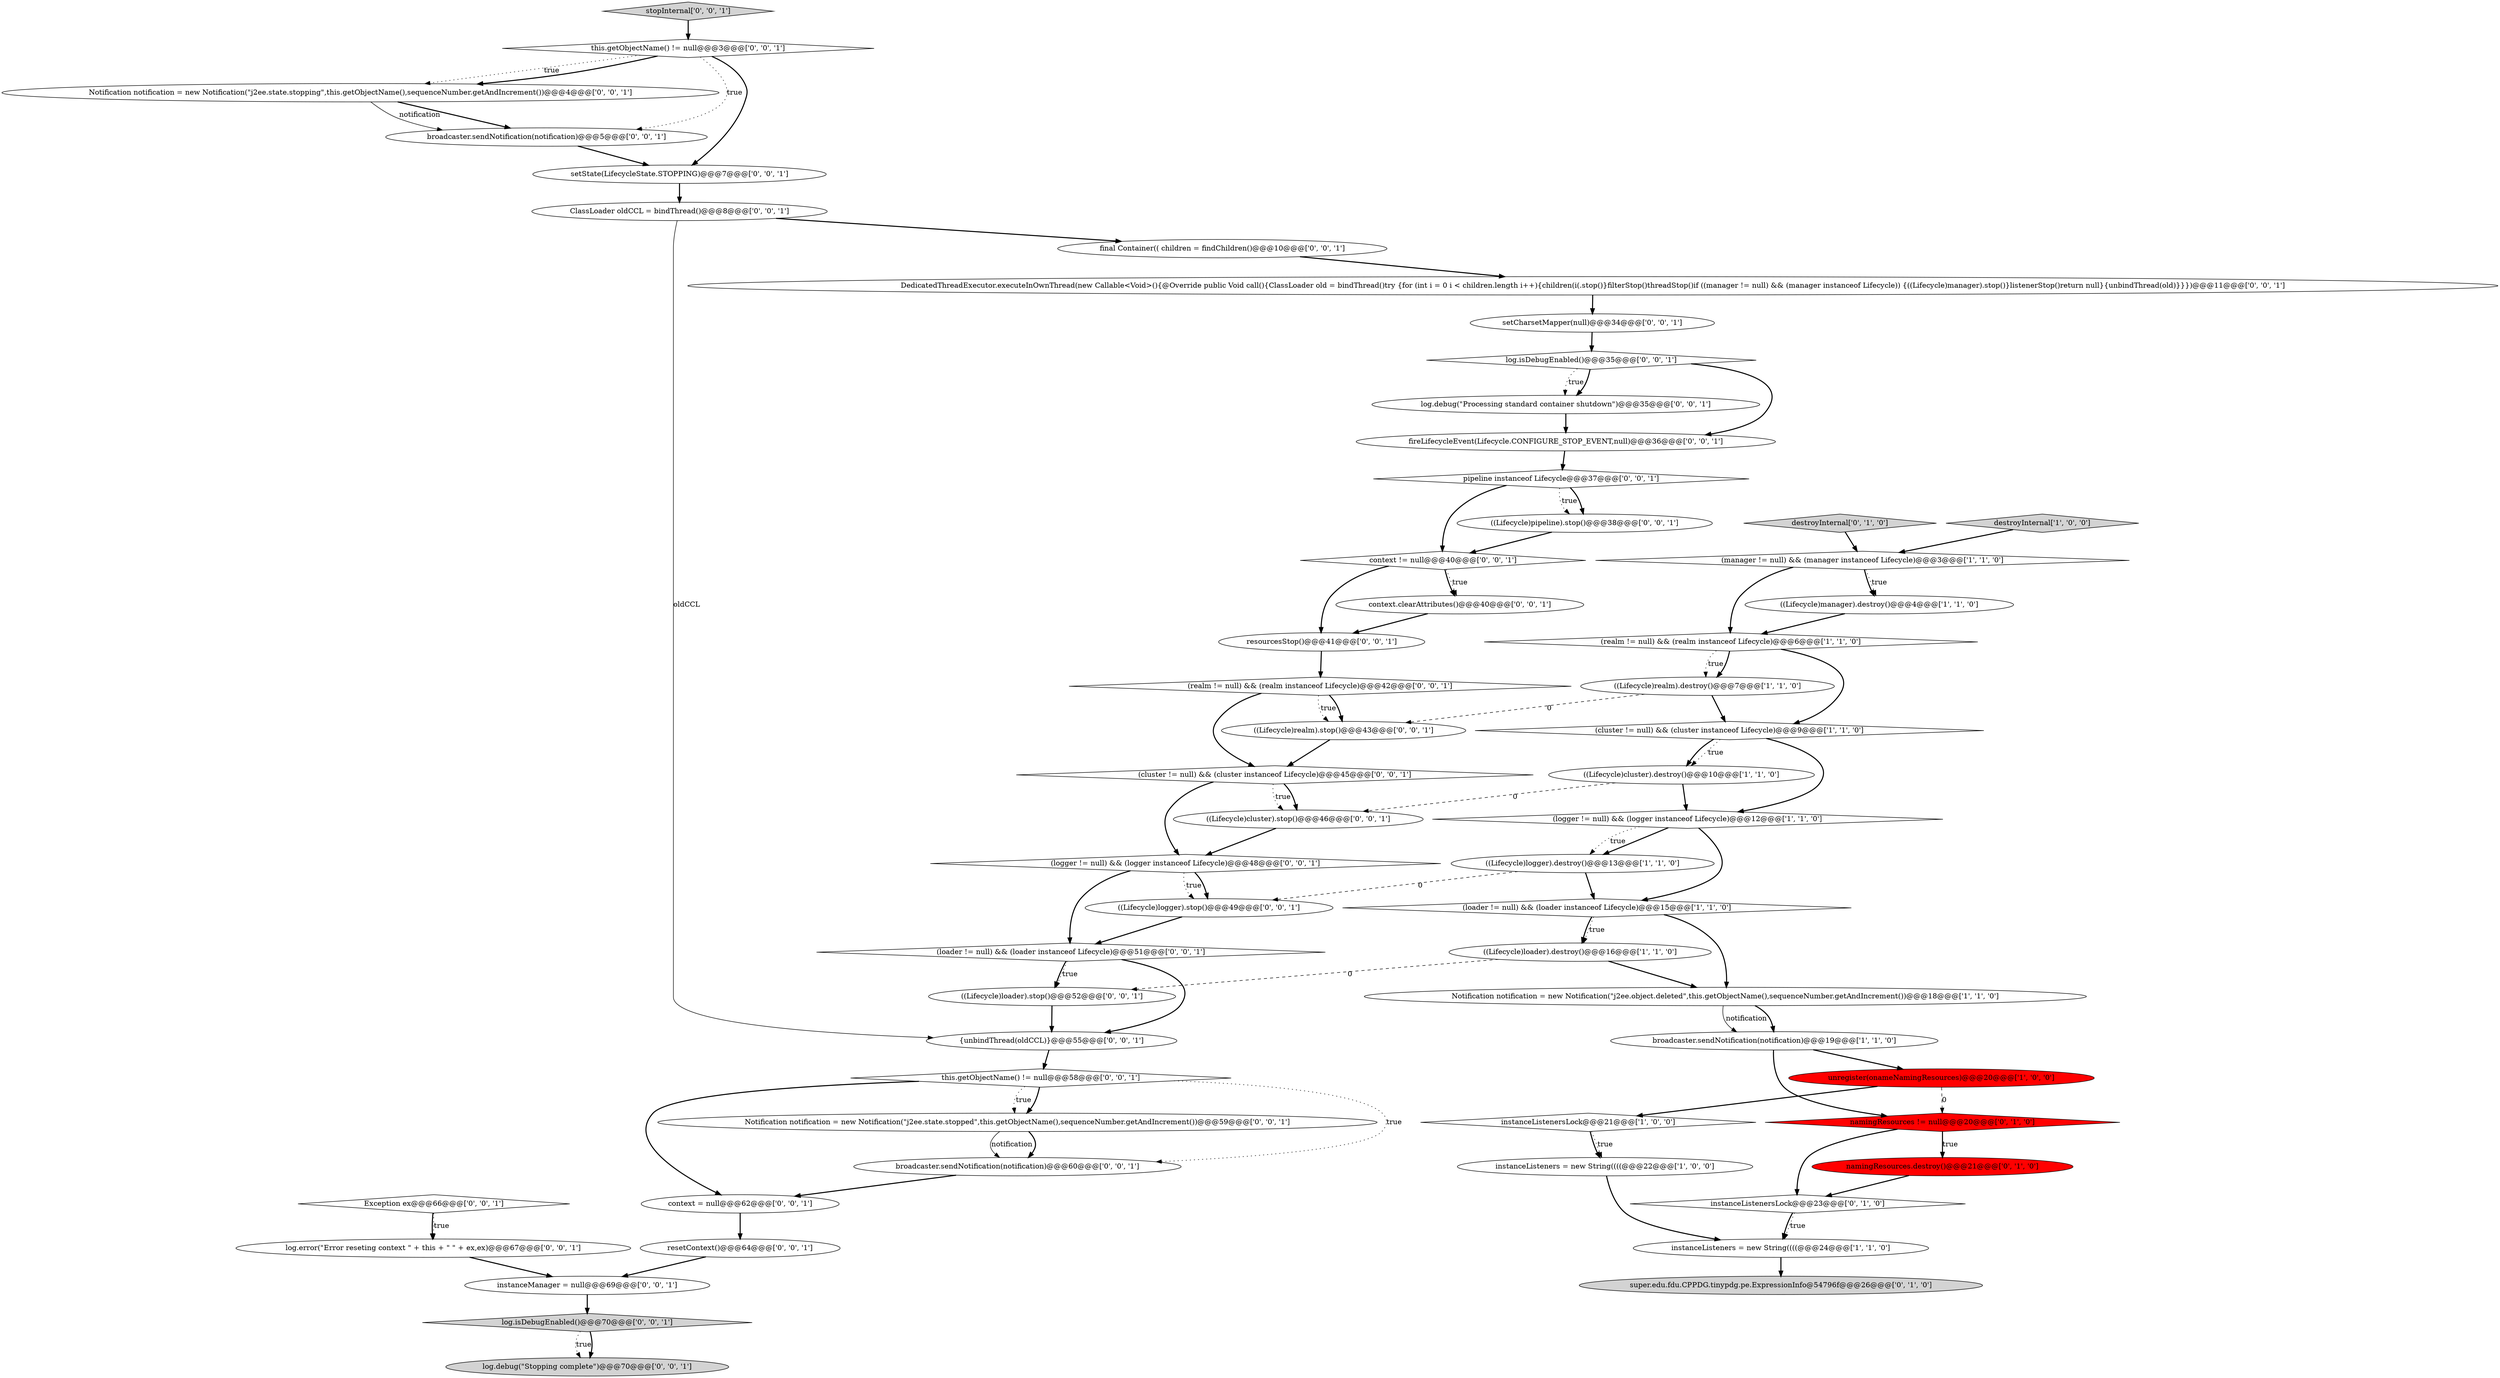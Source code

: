digraph {
22 [style = filled, label = "context = null@@@62@@@['0', '0', '1']", fillcolor = white, shape = ellipse image = "AAA0AAABBB3BBB"];
25 [style = filled, label = "((Lifecycle)cluster).stop()@@@46@@@['0', '0', '1']", fillcolor = white, shape = ellipse image = "AAA0AAABBB3BBB"];
8 [style = filled, label = "instanceListenersLock@@@21@@@['1', '0', '0']", fillcolor = white, shape = diamond image = "AAA0AAABBB1BBB"];
29 [style = filled, label = "log.debug(\"Processing standard container shutdown\")@@@35@@@['0', '0', '1']", fillcolor = white, shape = ellipse image = "AAA0AAABBB3BBB"];
19 [style = filled, label = "super.edu.fdu.CPPDG.tinypdg.pe.ExpressionInfo@54796f@@@26@@@['0', '1', '0']", fillcolor = lightgray, shape = ellipse image = "AAA0AAABBB2BBB"];
0 [style = filled, label = "(manager != null) && (manager instanceof Lifecycle)@@@3@@@['1', '1', '0']", fillcolor = white, shape = diamond image = "AAA0AAABBB1BBB"];
40 [style = filled, label = "log.isDebugEnabled()@@@35@@@['0', '0', '1']", fillcolor = white, shape = diamond image = "AAA0AAABBB3BBB"];
18 [style = filled, label = "namingResources.destroy()@@@21@@@['0', '1', '0']", fillcolor = red, shape = ellipse image = "AAA1AAABBB2BBB"];
35 [style = filled, label = "Notification notification = new Notification(\"j2ee.state.stopping\",this.getObjectName(),sequenceNumber.getAndIncrement())@@@4@@@['0', '0', '1']", fillcolor = white, shape = ellipse image = "AAA0AAABBB3BBB"];
54 [style = filled, label = "setState(LifecycleState.STOPPING)@@@7@@@['0', '0', '1']", fillcolor = white, shape = ellipse image = "AAA0AAABBB3BBB"];
5 [style = filled, label = "((Lifecycle)logger).destroy()@@@13@@@['1', '1', '0']", fillcolor = white, shape = ellipse image = "AAA0AAABBB1BBB"];
32 [style = filled, label = "Notification notification = new Notification(\"j2ee.state.stopped\",this.getObjectName(),sequenceNumber.getAndIncrement())@@@59@@@['0', '0', '1']", fillcolor = white, shape = ellipse image = "AAA0AAABBB3BBB"];
2 [style = filled, label = "instanceListeners = new String((((@@@22@@@['1', '0', '0']", fillcolor = white, shape = ellipse image = "AAA0AAABBB1BBB"];
34 [style = filled, label = "(cluster != null) && (cluster instanceof Lifecycle)@@@45@@@['0', '0', '1']", fillcolor = white, shape = diamond image = "AAA0AAABBB3BBB"];
57 [style = filled, label = "resetContext()@@@64@@@['0', '0', '1']", fillcolor = white, shape = ellipse image = "AAA0AAABBB3BBB"];
26 [style = filled, label = "{unbindThread(oldCCL)}@@@55@@@['0', '0', '1']", fillcolor = white, shape = ellipse image = "AAA0AAABBB3BBB"];
12 [style = filled, label = "(loader != null) && (loader instanceof Lifecycle)@@@15@@@['1', '1', '0']", fillcolor = white, shape = diamond image = "AAA0AAABBB1BBB"];
17 [style = filled, label = "instanceListenersLock@@@23@@@['0', '1', '0']", fillcolor = white, shape = diamond image = "AAA0AAABBB2BBB"];
46 [style = filled, label = "broadcaster.sendNotification(notification)@@@60@@@['0', '0', '1']", fillcolor = white, shape = ellipse image = "AAA0AAABBB3BBB"];
23 [style = filled, label = "(loader != null) && (loader instanceof Lifecycle)@@@51@@@['0', '0', '1']", fillcolor = white, shape = diamond image = "AAA0AAABBB3BBB"];
47 [style = filled, label = "ClassLoader oldCCL = bindThread()@@@8@@@['0', '0', '1']", fillcolor = white, shape = ellipse image = "AAA0AAABBB3BBB"];
6 [style = filled, label = "destroyInternal['1', '0', '0']", fillcolor = lightgray, shape = diamond image = "AAA0AAABBB1BBB"];
1 [style = filled, label = "broadcaster.sendNotification(notification)@@@19@@@['1', '1', '0']", fillcolor = white, shape = ellipse image = "AAA0AAABBB1BBB"];
41 [style = filled, label = "final Container(( children = findChildren()@@@10@@@['0', '0', '1']", fillcolor = white, shape = ellipse image = "AAA0AAABBB3BBB"];
9 [style = filled, label = "(realm != null) && (realm instanceof Lifecycle)@@@6@@@['1', '1', '0']", fillcolor = white, shape = diamond image = "AAA0AAABBB1BBB"];
16 [style = filled, label = "((Lifecycle)loader).destroy()@@@16@@@['1', '1', '0']", fillcolor = white, shape = ellipse image = "AAA0AAABBB1BBB"];
37 [style = filled, label = "resourcesStop()@@@41@@@['0', '0', '1']", fillcolor = white, shape = ellipse image = "AAA0AAABBB3BBB"];
43 [style = filled, label = "log.error(\"Error reseting context \" + this + \" \" + ex,ex)@@@67@@@['0', '0', '1']", fillcolor = white, shape = ellipse image = "AAA0AAABBB3BBB"];
52 [style = filled, label = "instanceManager = null@@@69@@@['0', '0', '1']", fillcolor = white, shape = ellipse image = "AAA0AAABBB3BBB"];
4 [style = filled, label = "(logger != null) && (logger instanceof Lifecycle)@@@12@@@['1', '1', '0']", fillcolor = white, shape = diamond image = "AAA0AAABBB1BBB"];
36 [style = filled, label = "context.clearAttributes()@@@40@@@['0', '0', '1']", fillcolor = white, shape = ellipse image = "AAA0AAABBB3BBB"];
27 [style = filled, label = "Exception ex@@@66@@@['0', '0', '1']", fillcolor = white, shape = diamond image = "AAA0AAABBB3BBB"];
56 [style = filled, label = "this.getObjectName() != null@@@3@@@['0', '0', '1']", fillcolor = white, shape = diamond image = "AAA0AAABBB3BBB"];
3 [style = filled, label = "((Lifecycle)realm).destroy()@@@7@@@['1', '1', '0']", fillcolor = white, shape = ellipse image = "AAA0AAABBB1BBB"];
20 [style = filled, label = "destroyInternal['0', '1', '0']", fillcolor = lightgray, shape = diamond image = "AAA0AAABBB2BBB"];
21 [style = filled, label = "namingResources != null@@@20@@@['0', '1', '0']", fillcolor = red, shape = diamond image = "AAA1AAABBB2BBB"];
14 [style = filled, label = "Notification notification = new Notification(\"j2ee.object.deleted\",this.getObjectName(),sequenceNumber.getAndIncrement())@@@18@@@['1', '1', '0']", fillcolor = white, shape = ellipse image = "AAA0AAABBB1BBB"];
10 [style = filled, label = "((Lifecycle)cluster).destroy()@@@10@@@['1', '1', '0']", fillcolor = white, shape = ellipse image = "AAA0AAABBB1BBB"];
55 [style = filled, label = "context != null@@@40@@@['0', '0', '1']", fillcolor = white, shape = diamond image = "AAA0AAABBB3BBB"];
53 [style = filled, label = "log.debug(\"Stopping complete\")@@@70@@@['0', '0', '1']", fillcolor = lightgray, shape = ellipse image = "AAA0AAABBB3BBB"];
13 [style = filled, label = "instanceListeners = new String((((@@@24@@@['1', '1', '0']", fillcolor = white, shape = ellipse image = "AAA0AAABBB1BBB"];
45 [style = filled, label = "((Lifecycle)loader).stop()@@@52@@@['0', '0', '1']", fillcolor = white, shape = ellipse image = "AAA0AAABBB3BBB"];
15 [style = filled, label = "unregister(onameNamingResources)@@@20@@@['1', '0', '0']", fillcolor = red, shape = ellipse image = "AAA1AAABBB1BBB"];
30 [style = filled, label = "(realm != null) && (realm instanceof Lifecycle)@@@42@@@['0', '0', '1']", fillcolor = white, shape = diamond image = "AAA0AAABBB3BBB"];
7 [style = filled, label = "((Lifecycle)manager).destroy()@@@4@@@['1', '1', '0']", fillcolor = white, shape = ellipse image = "AAA0AAABBB1BBB"];
42 [style = filled, label = "broadcaster.sendNotification(notification)@@@5@@@['0', '0', '1']", fillcolor = white, shape = ellipse image = "AAA0AAABBB3BBB"];
24 [style = filled, label = "DedicatedThreadExecutor.executeInOwnThread(new Callable<Void>(){@Override public Void call(){ClassLoader old = bindThread()try {for (int i = 0 i < children.length i++){children(i(.stop()}filterStop()threadStop()if ((manager != null) && (manager instanceof Lifecycle)) {((Lifecycle)manager).stop()}listenerStop()return null}{unbindThread(old)}}})@@@11@@@['0', '0', '1']", fillcolor = white, shape = ellipse image = "AAA0AAABBB3BBB"];
48 [style = filled, label = "((Lifecycle)pipeline).stop()@@@38@@@['0', '0', '1']", fillcolor = white, shape = ellipse image = "AAA0AAABBB3BBB"];
49 [style = filled, label = "setCharsetMapper(null)@@@34@@@['0', '0', '1']", fillcolor = white, shape = ellipse image = "AAA0AAABBB3BBB"];
28 [style = filled, label = "(logger != null) && (logger instanceof Lifecycle)@@@48@@@['0', '0', '1']", fillcolor = white, shape = diamond image = "AAA0AAABBB3BBB"];
39 [style = filled, label = "stopInternal['0', '0', '1']", fillcolor = lightgray, shape = diamond image = "AAA0AAABBB3BBB"];
44 [style = filled, label = "this.getObjectName() != null@@@58@@@['0', '0', '1']", fillcolor = white, shape = diamond image = "AAA0AAABBB3BBB"];
50 [style = filled, label = "fireLifecycleEvent(Lifecycle.CONFIGURE_STOP_EVENT,null)@@@36@@@['0', '0', '1']", fillcolor = white, shape = ellipse image = "AAA0AAABBB3BBB"];
31 [style = filled, label = "log.isDebugEnabled()@@@70@@@['0', '0', '1']", fillcolor = lightgray, shape = diamond image = "AAA0AAABBB3BBB"];
11 [style = filled, label = "(cluster != null) && (cluster instanceof Lifecycle)@@@9@@@['1', '1', '0']", fillcolor = white, shape = diamond image = "AAA0AAABBB1BBB"];
38 [style = filled, label = "pipeline instanceof Lifecycle@@@37@@@['0', '0', '1']", fillcolor = white, shape = diamond image = "AAA0AAABBB3BBB"];
51 [style = filled, label = "((Lifecycle)logger).stop()@@@49@@@['0', '0', '1']", fillcolor = white, shape = ellipse image = "AAA0AAABBB3BBB"];
33 [style = filled, label = "((Lifecycle)realm).stop()@@@43@@@['0', '0', '1']", fillcolor = white, shape = ellipse image = "AAA0AAABBB3BBB"];
56->35 [style = dotted, label="true"];
56->42 [style = dotted, label="true"];
55->36 [style = bold, label=""];
9->11 [style = bold, label=""];
23->45 [style = bold, label=""];
21->18 [style = dotted, label="true"];
20->0 [style = bold, label=""];
21->18 [style = bold, label=""];
56->54 [style = bold, label=""];
7->9 [style = bold, label=""];
24->49 [style = bold, label=""];
38->48 [style = dotted, label="true"];
1->21 [style = bold, label=""];
22->57 [style = bold, label=""];
16->14 [style = bold, label=""];
31->53 [style = dotted, label="true"];
49->40 [style = bold, label=""];
38->55 [style = bold, label=""];
55->37 [style = bold, label=""];
0->7 [style = dotted, label="true"];
55->36 [style = dotted, label="true"];
30->33 [style = dotted, label="true"];
40->50 [style = bold, label=""];
25->28 [style = bold, label=""];
51->23 [style = bold, label=""];
3->33 [style = dashed, label="0"];
5->51 [style = dashed, label="0"];
11->10 [style = dotted, label="true"];
44->46 [style = dotted, label="true"];
3->11 [style = bold, label=""];
14->1 [style = solid, label="notification"];
30->34 [style = bold, label=""];
40->29 [style = dotted, label="true"];
0->7 [style = bold, label=""];
47->26 [style = solid, label="oldCCL"];
48->55 [style = bold, label=""];
44->32 [style = bold, label=""];
31->53 [style = bold, label=""];
16->45 [style = dashed, label="0"];
12->14 [style = bold, label=""];
47->41 [style = bold, label=""];
44->22 [style = bold, label=""];
36->37 [style = bold, label=""];
9->3 [style = dotted, label="true"];
40->29 [style = bold, label=""];
28->51 [style = dotted, label="true"];
4->5 [style = dotted, label="true"];
44->32 [style = dotted, label="true"];
32->46 [style = bold, label=""];
27->43 [style = bold, label=""];
30->33 [style = bold, label=""];
35->42 [style = bold, label=""];
8->2 [style = dotted, label="true"];
37->30 [style = bold, label=""];
11->4 [style = bold, label=""];
15->21 [style = dashed, label="0"];
38->48 [style = bold, label=""];
56->35 [style = bold, label=""];
34->28 [style = bold, label=""];
13->19 [style = bold, label=""];
8->2 [style = bold, label=""];
26->44 [style = bold, label=""];
29->50 [style = bold, label=""];
11->10 [style = bold, label=""];
28->23 [style = bold, label=""];
23->45 [style = dotted, label="true"];
4->12 [style = bold, label=""];
9->3 [style = bold, label=""];
17->13 [style = bold, label=""];
4->5 [style = bold, label=""];
15->8 [style = bold, label=""];
34->25 [style = dotted, label="true"];
10->25 [style = dashed, label="0"];
46->22 [style = bold, label=""];
0->9 [style = bold, label=""];
34->25 [style = bold, label=""];
27->43 [style = dotted, label="true"];
41->24 [style = bold, label=""];
35->42 [style = solid, label="notification"];
1->15 [style = bold, label=""];
23->26 [style = bold, label=""];
18->17 [style = bold, label=""];
32->46 [style = solid, label="notification"];
6->0 [style = bold, label=""];
12->16 [style = bold, label=""];
43->52 [style = bold, label=""];
28->51 [style = bold, label=""];
14->1 [style = bold, label=""];
2->13 [style = bold, label=""];
57->52 [style = bold, label=""];
54->47 [style = bold, label=""];
50->38 [style = bold, label=""];
12->16 [style = dotted, label="true"];
5->12 [style = bold, label=""];
39->56 [style = bold, label=""];
52->31 [style = bold, label=""];
10->4 [style = bold, label=""];
45->26 [style = bold, label=""];
42->54 [style = bold, label=""];
17->13 [style = dotted, label="true"];
33->34 [style = bold, label=""];
21->17 [style = bold, label=""];
}
